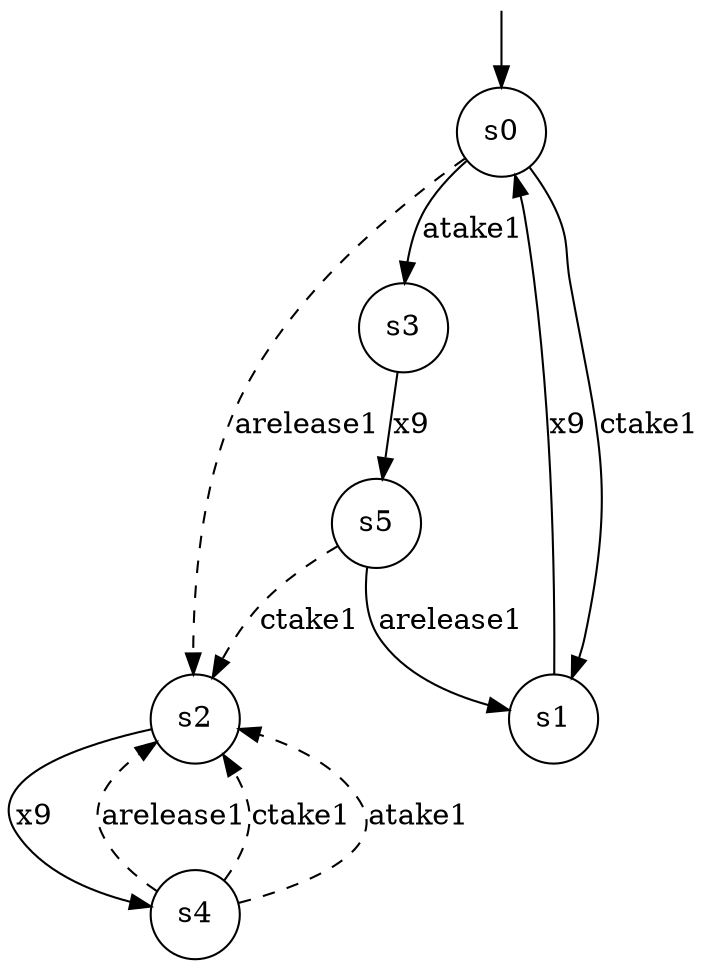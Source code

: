 digraph g {

	s0 [shape="circle" label="s0"];
	s1 [shape="circle" label="s3"];
	s2 [shape="circle" label="s2"];
	s3 [shape="circle" label="s1"];
	s4 [shape="circle" label="s5"];
	s5 [shape="circle" label="s4"];

	s1 -> s4 [modality="MUST", style="strict", label="x9"];
	s0 -> s2 [modality="MAY", style="dashed", label="arelease1"];
	s4 -> s2 [modality="MAY", style="dashed", label="ctake1"];
	s0 -> s1 [modality="MUST", style="strict", label="atake1"];
	s4 -> s3 [modality="MUST", style="strict", label="arelease1"];
	s2 -> s5 [modality="MUST", style="strict", label="x9"];
	s5 -> s2 [modality="MAY", style="dashed", label="arelease1"];
	s5 -> s2 [modality="MAY", style="dashed", label="ctake1"];
	s5 -> s2 [modality="MAY", style="dashed", label="atake1"];
	s3 -> s0 [modality="MUST", style="strict", label="x9"];
	s0 -> s3 [modality="MUST", style="strict", label="ctake1"];

__start0 [label="" shape="none" width="0" height="0"];
__start0 -> s0;
}
